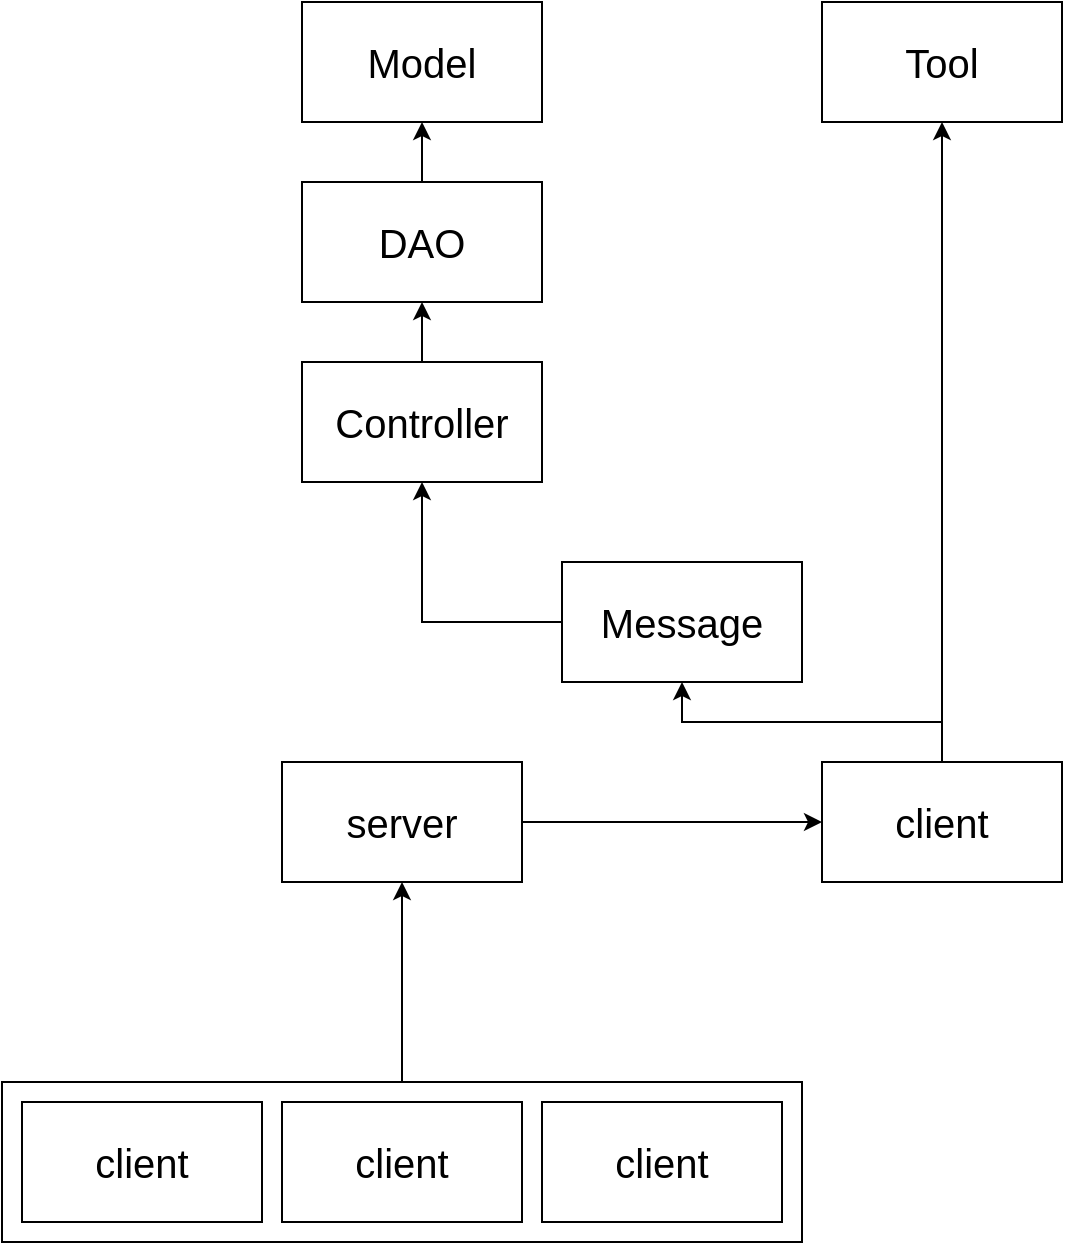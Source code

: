<mxfile version="16.1.0" type="github">
  <diagram id="oG_Hy-zvtwRr0csXsR83" name="服务器端结构">
    <mxGraphModel dx="1578" dy="818" grid="1" gridSize="10" guides="1" tooltips="1" connect="1" arrows="1" fold="1" page="1" pageScale="1" pageWidth="827" pageHeight="1169" math="0" shadow="0">
      <root>
        <mxCell id="0" />
        <mxCell id="1" parent="0" />
        <mxCell id="wnf2VfuJf94anjGbQvdZ-7" style="edgeStyle=orthogonalEdgeStyle;rounded=0;orthogonalLoop=1;jettySize=auto;html=1;entryX=0.5;entryY=1;entryDx=0;entryDy=0;fontSize=20;" edge="1" parent="1" source="wnf2VfuJf94anjGbQvdZ-6" target="wnf2VfuJf94anjGbQvdZ-2">
          <mxGeometry relative="1" as="geometry" />
        </mxCell>
        <mxCell id="wnf2VfuJf94anjGbQvdZ-6" value="" style="rounded=0;whiteSpace=wrap;html=1;fontSize=20;shadow=0;" vertex="1" parent="1">
          <mxGeometry x="60" y="610" width="400" height="80" as="geometry" />
        </mxCell>
        <mxCell id="wnf2VfuJf94anjGbQvdZ-1" value="&lt;font style=&quot;font-size: 20px&quot;&gt;client&lt;/font&gt;" style="rounded=0;whiteSpace=wrap;html=1;" vertex="1" parent="1">
          <mxGeometry x="70" y="620" width="120" height="60" as="geometry" />
        </mxCell>
        <mxCell id="wnf2VfuJf94anjGbQvdZ-8" style="edgeStyle=orthogonalEdgeStyle;rounded=0;orthogonalLoop=1;jettySize=auto;html=1;entryX=0;entryY=0.5;entryDx=0;entryDy=0;fontSize=20;" edge="1" parent="1" source="wnf2VfuJf94anjGbQvdZ-2" target="wnf2VfuJf94anjGbQvdZ-3">
          <mxGeometry relative="1" as="geometry" />
        </mxCell>
        <mxCell id="wnf2VfuJf94anjGbQvdZ-2" value="&lt;span style=&quot;font-size: 20px&quot;&gt;server&lt;br&gt;&lt;/span&gt;" style="rounded=0;whiteSpace=wrap;html=1;" vertex="1" parent="1">
          <mxGeometry x="200" y="450" width="120" height="60" as="geometry" />
        </mxCell>
        <mxCell id="wnf2VfuJf94anjGbQvdZ-20" style="edgeStyle=orthogonalEdgeStyle;rounded=0;orthogonalLoop=1;jettySize=auto;html=1;entryX=0.5;entryY=1;entryDx=0;entryDy=0;fontSize=20;" edge="1" parent="1" source="wnf2VfuJf94anjGbQvdZ-3" target="wnf2VfuJf94anjGbQvdZ-10">
          <mxGeometry relative="1" as="geometry">
            <Array as="points">
              <mxPoint x="530" y="430" />
              <mxPoint x="400" y="430" />
            </Array>
          </mxGeometry>
        </mxCell>
        <mxCell id="wnf2VfuJf94anjGbQvdZ-25" style="edgeStyle=orthogonalEdgeStyle;rounded=0;orthogonalLoop=1;jettySize=auto;html=1;entryX=0.5;entryY=1;entryDx=0;entryDy=0;fontSize=20;" edge="1" parent="1" source="wnf2VfuJf94anjGbQvdZ-3" target="wnf2VfuJf94anjGbQvdZ-13">
          <mxGeometry relative="1" as="geometry" />
        </mxCell>
        <mxCell id="wnf2VfuJf94anjGbQvdZ-3" value="&lt;span style=&quot;font-size: 20px&quot;&gt;client&lt;br&gt;&lt;/span&gt;" style="rounded=0;whiteSpace=wrap;html=1;" vertex="1" parent="1">
          <mxGeometry x="470" y="450" width="120" height="60" as="geometry" />
        </mxCell>
        <mxCell id="wnf2VfuJf94anjGbQvdZ-4" value="&lt;font style=&quot;font-size: 20px&quot;&gt;client&lt;/font&gt;" style="rounded=0;whiteSpace=wrap;html=1;" vertex="1" parent="1">
          <mxGeometry x="200" y="620" width="120" height="60" as="geometry" />
        </mxCell>
        <mxCell id="wnf2VfuJf94anjGbQvdZ-5" value="&lt;font style=&quot;font-size: 20px&quot;&gt;client&lt;/font&gt;" style="rounded=0;whiteSpace=wrap;html=1;" vertex="1" parent="1">
          <mxGeometry x="330" y="620" width="120" height="60" as="geometry" />
        </mxCell>
        <mxCell id="wnf2VfuJf94anjGbQvdZ-14" style="edgeStyle=orthogonalEdgeStyle;rounded=0;orthogonalLoop=1;jettySize=auto;html=1;entryX=0.5;entryY=1;entryDx=0;entryDy=0;fontSize=20;" edge="1" parent="1" source="wnf2VfuJf94anjGbQvdZ-9" target="wnf2VfuJf94anjGbQvdZ-11">
          <mxGeometry relative="1" as="geometry" />
        </mxCell>
        <mxCell id="wnf2VfuJf94anjGbQvdZ-9" value="&lt;span style=&quot;font-size: 20px&quot;&gt;Controller&lt;br&gt;&lt;/span&gt;" style="rounded=0;whiteSpace=wrap;html=1;" vertex="1" parent="1">
          <mxGeometry x="210" y="250" width="120" height="60" as="geometry" />
        </mxCell>
        <mxCell id="wnf2VfuJf94anjGbQvdZ-15" style="edgeStyle=orthogonalEdgeStyle;rounded=0;orthogonalLoop=1;jettySize=auto;html=1;entryX=0.5;entryY=1;entryDx=0;entryDy=0;fontSize=20;" edge="1" parent="1" source="wnf2VfuJf94anjGbQvdZ-11" target="wnf2VfuJf94anjGbQvdZ-12">
          <mxGeometry relative="1" as="geometry" />
        </mxCell>
        <mxCell id="wnf2VfuJf94anjGbQvdZ-11" value="&lt;span style=&quot;font-size: 20px&quot;&gt;DAO&lt;br&gt;&lt;/span&gt;" style="rounded=0;whiteSpace=wrap;html=1;" vertex="1" parent="1">
          <mxGeometry x="210" y="160" width="120" height="60" as="geometry" />
        </mxCell>
        <mxCell id="wnf2VfuJf94anjGbQvdZ-12" value="&lt;span style=&quot;font-size: 20px&quot;&gt;Model&lt;br&gt;&lt;/span&gt;" style="rounded=0;whiteSpace=wrap;html=1;" vertex="1" parent="1">
          <mxGeometry x="210" y="70" width="120" height="60" as="geometry" />
        </mxCell>
        <mxCell id="wnf2VfuJf94anjGbQvdZ-13" value="&lt;span style=&quot;font-size: 20px&quot;&gt;Tool&lt;br&gt;&lt;/span&gt;" style="rounded=0;whiteSpace=wrap;html=1;" vertex="1" parent="1">
          <mxGeometry x="470" y="70" width="120" height="60" as="geometry" />
        </mxCell>
        <mxCell id="wnf2VfuJf94anjGbQvdZ-22" style="edgeStyle=orthogonalEdgeStyle;rounded=0;orthogonalLoop=1;jettySize=auto;html=1;entryX=0.5;entryY=1;entryDx=0;entryDy=0;fontSize=20;exitX=0;exitY=0.5;exitDx=0;exitDy=0;" edge="1" parent="1" source="wnf2VfuJf94anjGbQvdZ-10" target="wnf2VfuJf94anjGbQvdZ-9">
          <mxGeometry relative="1" as="geometry" />
        </mxCell>
        <mxCell id="wnf2VfuJf94anjGbQvdZ-10" value="&lt;span style=&quot;font-size: 20px&quot;&gt;Message&lt;br&gt;&lt;/span&gt;" style="rounded=0;whiteSpace=wrap;html=1;" vertex="1" parent="1">
          <mxGeometry x="340" y="350" width="120" height="60" as="geometry" />
        </mxCell>
      </root>
    </mxGraphModel>
  </diagram>
</mxfile>
